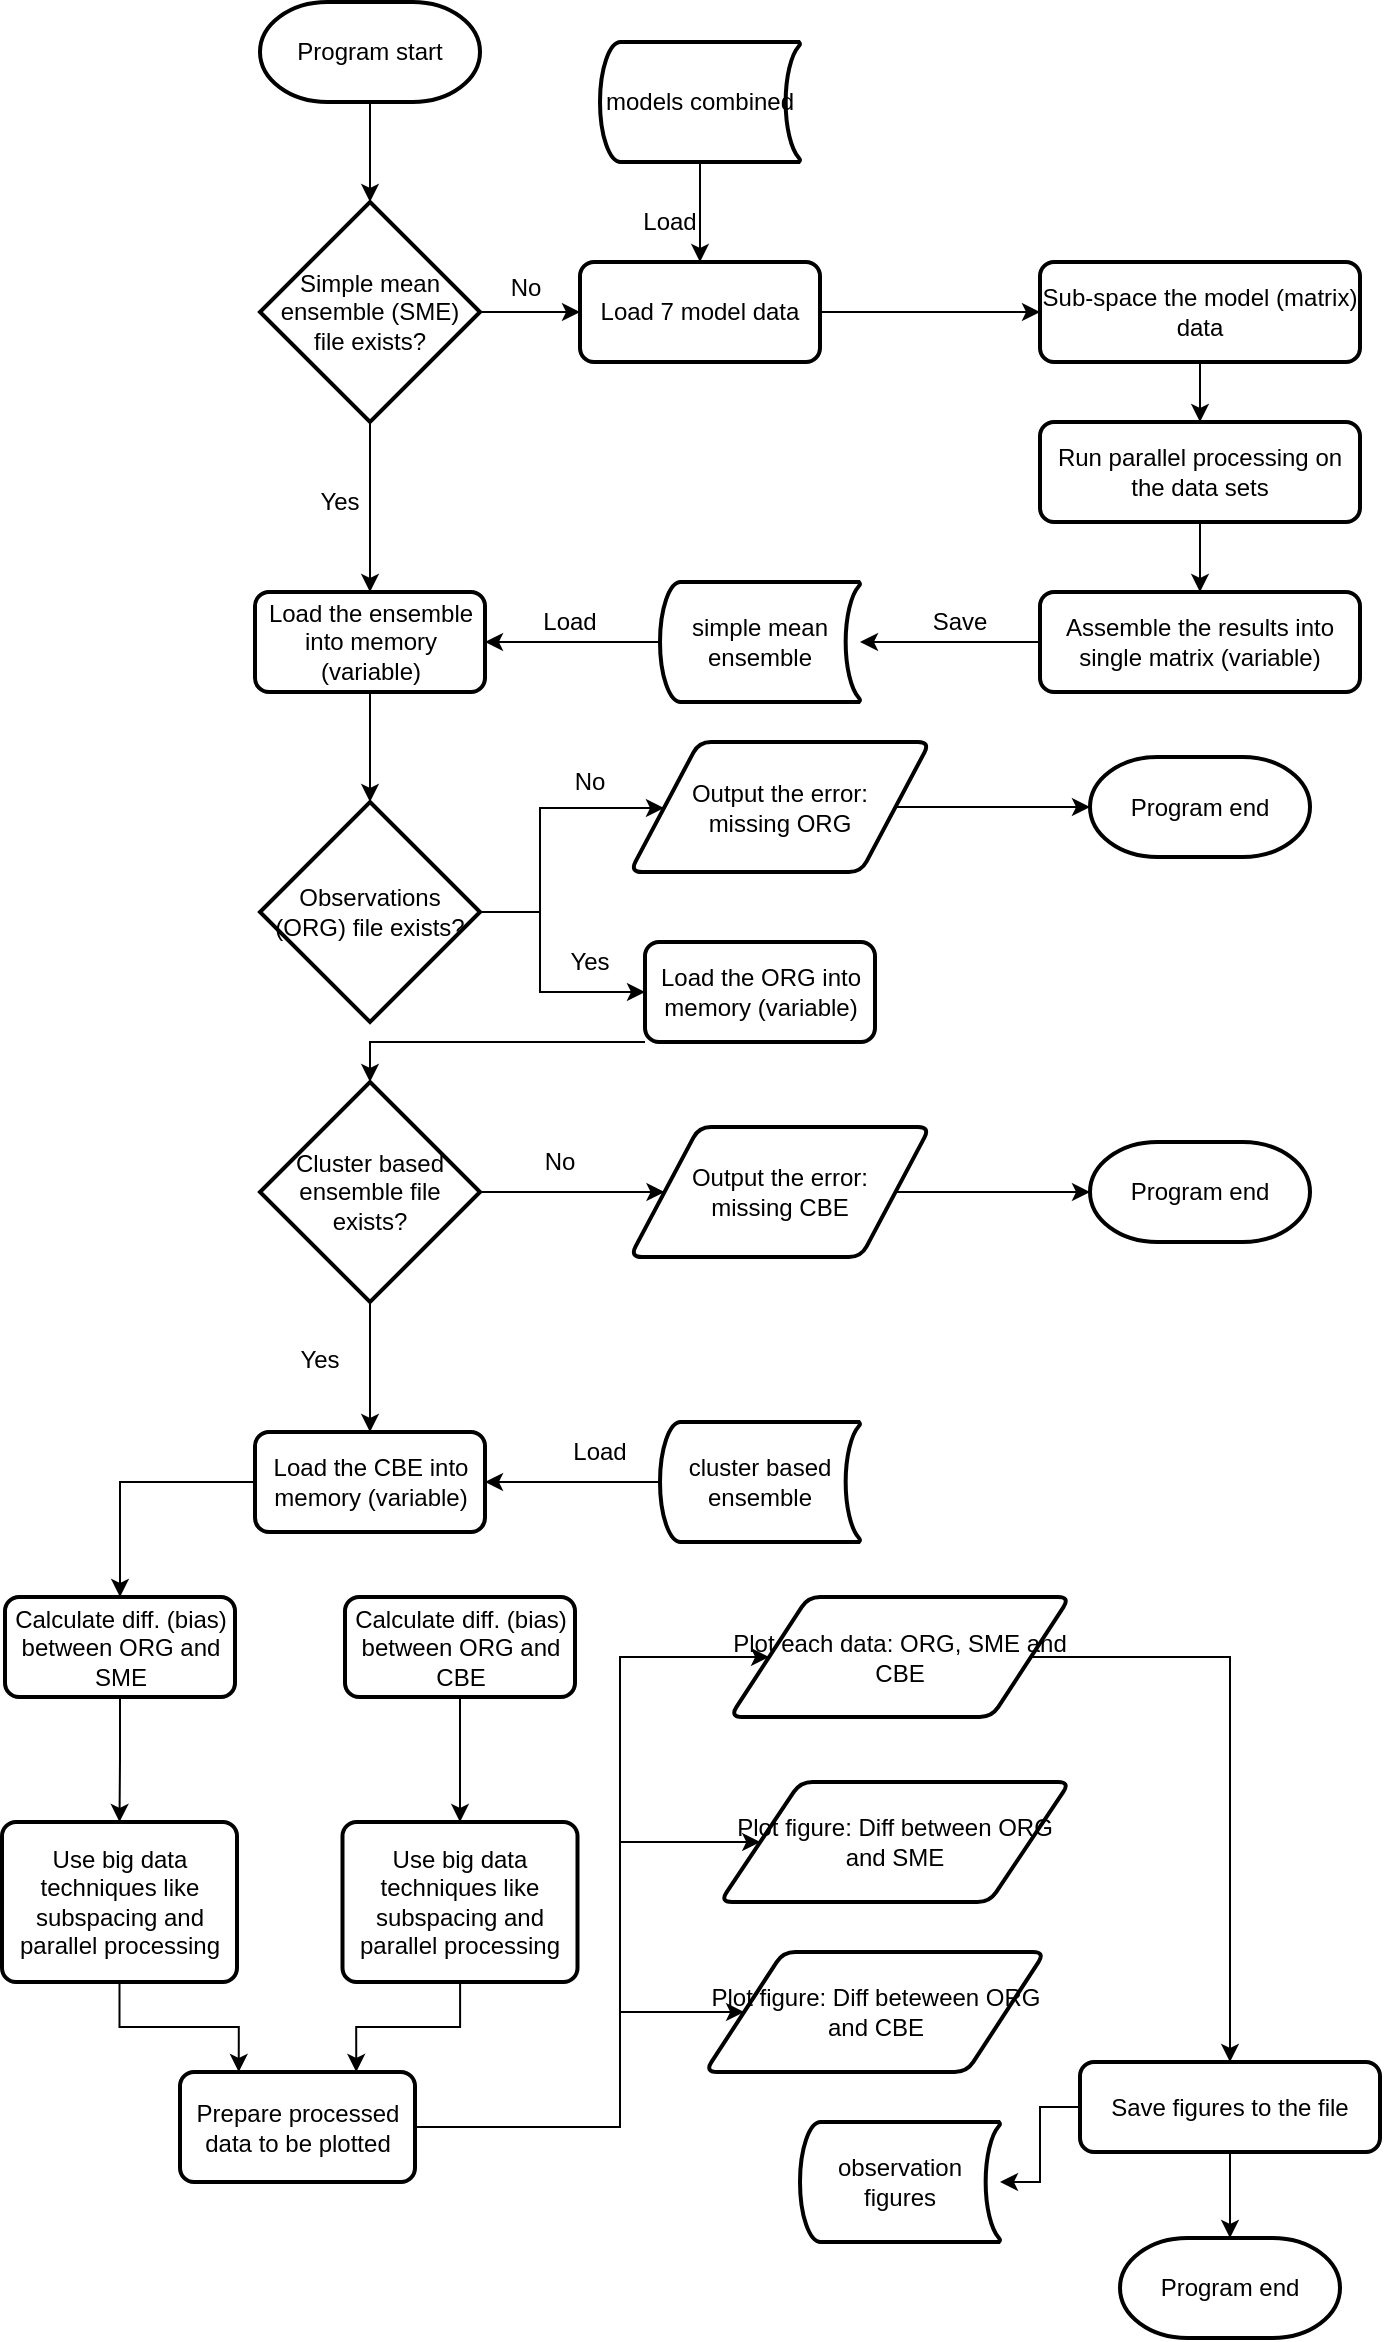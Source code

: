 <mxfile version="12.6.5" type="device"><diagram id="C5RBs43oDa-KdzZeNtuy" name="Page-1"><mxGraphModel dx="1024" dy="601" grid="1" gridSize="10" guides="1" tooltips="1" connect="1" arrows="1" fold="1" page="1" pageScale="1" pageWidth="827" pageHeight="1169" math="0" shadow="0"><root><mxCell id="WIyWlLk6GJQsqaUBKTNV-0"/><mxCell id="WIyWlLk6GJQsqaUBKTNV-1" parent="WIyWlLk6GJQsqaUBKTNV-0"/><mxCell id="qpFEkJ7Q2w2mQUoa2Wys-6" style="edgeStyle=orthogonalEdgeStyle;rounded=0;orthogonalLoop=1;jettySize=auto;html=1;entryX=0.5;entryY=0;entryDx=0;entryDy=0;entryPerimeter=0;" parent="WIyWlLk6GJQsqaUBKTNV-1" source="qpFEkJ7Q2w2mQUoa2Wys-4" target="qpFEkJ7Q2w2mQUoa2Wys-5" edge="1"><mxGeometry relative="1" as="geometry"/></mxCell><mxCell id="qpFEkJ7Q2w2mQUoa2Wys-4" value="Program start" style="strokeWidth=2;html=1;shape=mxgraph.flowchart.terminator;whiteSpace=wrap;" parent="WIyWlLk6GJQsqaUBKTNV-1" vertex="1"><mxGeometry x="180" y="610" width="110" height="50" as="geometry"/></mxCell><mxCell id="qpFEkJ7Q2w2mQUoa2Wys-9" style="edgeStyle=orthogonalEdgeStyle;rounded=0;orthogonalLoop=1;jettySize=auto;html=1;" parent="WIyWlLk6GJQsqaUBKTNV-1" source="qpFEkJ7Q2w2mQUoa2Wys-5" target="qpFEkJ7Q2w2mQUoa2Wys-8" edge="1"><mxGeometry relative="1" as="geometry"/></mxCell><mxCell id="qpFEkJ7Q2w2mQUoa2Wys-33" style="edgeStyle=orthogonalEdgeStyle;rounded=0;orthogonalLoop=1;jettySize=auto;html=1;" parent="WIyWlLk6GJQsqaUBKTNV-1" source="qpFEkJ7Q2w2mQUoa2Wys-5" target="qpFEkJ7Q2w2mQUoa2Wys-32" edge="1"><mxGeometry relative="1" as="geometry"/></mxCell><mxCell id="qpFEkJ7Q2w2mQUoa2Wys-5" value="Simple mean ensemble (SME) file exists?" style="strokeWidth=2;html=1;shape=mxgraph.flowchart.decision;whiteSpace=wrap;" parent="WIyWlLk6GJQsqaUBKTNV-1" vertex="1"><mxGeometry x="180" y="710" width="110" height="110" as="geometry"/></mxCell><mxCell id="68Xx7djX6JP5P7RP9_n_-7" style="edgeStyle=orthogonalEdgeStyle;rounded=0;orthogonalLoop=1;jettySize=auto;html=1;" edge="1" parent="WIyWlLk6GJQsqaUBKTNV-1" source="qpFEkJ7Q2w2mQUoa2Wys-8" target="68Xx7djX6JP5P7RP9_n_-1"><mxGeometry relative="1" as="geometry"/></mxCell><mxCell id="qpFEkJ7Q2w2mQUoa2Wys-8" value="Load the ensemble into memory (variable)" style="rounded=1;whiteSpace=wrap;html=1;absoluteArcSize=1;arcSize=14;strokeWidth=2;" parent="WIyWlLk6GJQsqaUBKTNV-1" vertex="1"><mxGeometry x="177.5" y="905" width="115" height="50" as="geometry"/></mxCell><mxCell id="qpFEkJ7Q2w2mQUoa2Wys-10" value="Yes" style="text;html=1;strokeColor=none;fillColor=none;align=center;verticalAlign=middle;whiteSpace=wrap;rounded=0;" parent="WIyWlLk6GJQsqaUBKTNV-1" vertex="1"><mxGeometry x="200" y="850" width="40" height="20" as="geometry"/></mxCell><mxCell id="qpFEkJ7Q2w2mQUoa2Wys-40" style="edgeStyle=orthogonalEdgeStyle;rounded=0;orthogonalLoop=1;jettySize=auto;html=1;" parent="WIyWlLk6GJQsqaUBKTNV-1" source="qpFEkJ7Q2w2mQUoa2Wys-11" target="qpFEkJ7Q2w2mQUoa2Wys-39" edge="1"><mxGeometry relative="1" as="geometry"/></mxCell><mxCell id="qpFEkJ7Q2w2mQUoa2Wys-11" value="Sub-space the model (matrix) data" style="rounded=1;whiteSpace=wrap;html=1;absoluteArcSize=1;arcSize=14;strokeWidth=2;" parent="WIyWlLk6GJQsqaUBKTNV-1" vertex="1"><mxGeometry x="570" y="740" width="160" height="50" as="geometry"/></mxCell><mxCell id="qpFEkJ7Q2w2mQUoa2Wys-15" value="No" style="text;html=1;strokeColor=none;fillColor=none;align=center;verticalAlign=middle;whiteSpace=wrap;rounded=0;" parent="WIyWlLk6GJQsqaUBKTNV-1" vertex="1"><mxGeometry x="292.5" y="743" width="40" height="20" as="geometry"/></mxCell><mxCell id="qpFEkJ7Q2w2mQUoa2Wys-16" value="Load" style="text;html=1;strokeColor=none;fillColor=none;align=center;verticalAlign=middle;whiteSpace=wrap;rounded=0;" parent="WIyWlLk6GJQsqaUBKTNV-1" vertex="1"><mxGeometry x="315" y="910" width="40" height="20" as="geometry"/></mxCell><mxCell id="qpFEkJ7Q2w2mQUoa2Wys-18" value="Save" style="text;html=1;strokeColor=none;fillColor=none;align=center;verticalAlign=middle;whiteSpace=wrap;rounded=0;" parent="WIyWlLk6GJQsqaUBKTNV-1" vertex="1"><mxGeometry x="510" y="910" width="40" height="20" as="geometry"/></mxCell><mxCell id="qpFEkJ7Q2w2mQUoa2Wys-24" style="edgeStyle=orthogonalEdgeStyle;rounded=0;orthogonalLoop=1;jettySize=auto;html=1;" parent="WIyWlLk6GJQsqaUBKTNV-1" source="qpFEkJ7Q2w2mQUoa2Wys-21" target="qpFEkJ7Q2w2mQUoa2Wys-23" edge="1"><mxGeometry relative="1" as="geometry"/></mxCell><mxCell id="qpFEkJ7Q2w2mQUoa2Wys-27" style="edgeStyle=orthogonalEdgeStyle;rounded=0;orthogonalLoop=1;jettySize=auto;html=1;" parent="WIyWlLk6GJQsqaUBKTNV-1" source="qpFEkJ7Q2w2mQUoa2Wys-21" target="qpFEkJ7Q2w2mQUoa2Wys-26" edge="1"><mxGeometry relative="1" as="geometry"/></mxCell><mxCell id="qpFEkJ7Q2w2mQUoa2Wys-21" value="Cluster based ensemble file exists?" style="strokeWidth=2;html=1;shape=mxgraph.flowchart.decision;whiteSpace=wrap;" parent="WIyWlLk6GJQsqaUBKTNV-1" vertex="1"><mxGeometry x="180" y="1150" width="110" height="110" as="geometry"/></mxCell><mxCell id="qpFEkJ7Q2w2mQUoa2Wys-46" style="edgeStyle=orthogonalEdgeStyle;rounded=0;orthogonalLoop=1;jettySize=auto;html=1;" parent="WIyWlLk6GJQsqaUBKTNV-1" source="qpFEkJ7Q2w2mQUoa2Wys-23" target="qpFEkJ7Q2w2mQUoa2Wys-45" edge="1"><mxGeometry relative="1" as="geometry"/></mxCell><mxCell id="qpFEkJ7Q2w2mQUoa2Wys-23" value="Output the error:&lt;br&gt;missing CBE" style="shape=parallelogram;html=1;strokeWidth=2;perimeter=parallelogramPerimeter;whiteSpace=wrap;rounded=1;arcSize=12;size=0.23;" parent="WIyWlLk6GJQsqaUBKTNV-1" vertex="1"><mxGeometry x="365" y="1172.5" width="150" height="65" as="geometry"/></mxCell><mxCell id="qpFEkJ7Q2w2mQUoa2Wys-25" value="No" style="text;html=1;strokeColor=none;fillColor=none;align=center;verticalAlign=middle;whiteSpace=wrap;rounded=0;" parent="WIyWlLk6GJQsqaUBKTNV-1" vertex="1"><mxGeometry x="310" y="1180" width="40" height="20" as="geometry"/></mxCell><mxCell id="qpFEkJ7Q2w2mQUoa2Wys-56" style="edgeStyle=orthogonalEdgeStyle;rounded=0;orthogonalLoop=1;jettySize=auto;html=1;" parent="WIyWlLk6GJQsqaUBKTNV-1" source="qpFEkJ7Q2w2mQUoa2Wys-26" target="qpFEkJ7Q2w2mQUoa2Wys-47" edge="1"><mxGeometry relative="1" as="geometry"/></mxCell><mxCell id="qpFEkJ7Q2w2mQUoa2Wys-26" value="Load the CBE into memory (variable)" style="rounded=1;whiteSpace=wrap;html=1;absoluteArcSize=1;arcSize=14;strokeWidth=2;" parent="WIyWlLk6GJQsqaUBKTNV-1" vertex="1"><mxGeometry x="177.5" y="1325" width="115" height="50" as="geometry"/></mxCell><mxCell id="qpFEkJ7Q2w2mQUoa2Wys-30" value="Load" style="text;html=1;strokeColor=none;fillColor=none;align=center;verticalAlign=middle;whiteSpace=wrap;rounded=0;" parent="WIyWlLk6GJQsqaUBKTNV-1" vertex="1"><mxGeometry x="330" y="1325" width="40" height="20" as="geometry"/></mxCell><mxCell id="qpFEkJ7Q2w2mQUoa2Wys-31" value="Yes" style="text;html=1;strokeColor=none;fillColor=none;align=center;verticalAlign=middle;whiteSpace=wrap;rounded=0;" parent="WIyWlLk6GJQsqaUBKTNV-1" vertex="1"><mxGeometry x="190" y="1279" width="40" height="20" as="geometry"/></mxCell><mxCell id="qpFEkJ7Q2w2mQUoa2Wys-38" style="edgeStyle=orthogonalEdgeStyle;rounded=0;orthogonalLoop=1;jettySize=auto;html=1;entryX=0;entryY=0.5;entryDx=0;entryDy=0;" parent="WIyWlLk6GJQsqaUBKTNV-1" source="qpFEkJ7Q2w2mQUoa2Wys-32" target="qpFEkJ7Q2w2mQUoa2Wys-11" edge="1"><mxGeometry relative="1" as="geometry"/></mxCell><mxCell id="qpFEkJ7Q2w2mQUoa2Wys-32" value="Load 7 model data" style="rounded=1;whiteSpace=wrap;html=1;absoluteArcSize=1;arcSize=14;strokeWidth=2;" parent="WIyWlLk6GJQsqaUBKTNV-1" vertex="1"><mxGeometry x="340" y="740" width="120" height="50" as="geometry"/></mxCell><mxCell id="qpFEkJ7Q2w2mQUoa2Wys-37" value="Load" style="text;html=1;strokeColor=none;fillColor=none;align=center;verticalAlign=middle;whiteSpace=wrap;rounded=0;" parent="WIyWlLk6GJQsqaUBKTNV-1" vertex="1"><mxGeometry x="365" y="710" width="40" height="20" as="geometry"/></mxCell><mxCell id="qpFEkJ7Q2w2mQUoa2Wys-42" style="edgeStyle=orthogonalEdgeStyle;rounded=0;orthogonalLoop=1;jettySize=auto;html=1;" parent="WIyWlLk6GJQsqaUBKTNV-1" source="qpFEkJ7Q2w2mQUoa2Wys-39" target="qpFEkJ7Q2w2mQUoa2Wys-41" edge="1"><mxGeometry relative="1" as="geometry"/></mxCell><mxCell id="qpFEkJ7Q2w2mQUoa2Wys-39" value="Run parallel processing on the data sets" style="rounded=1;whiteSpace=wrap;html=1;absoluteArcSize=1;arcSize=14;strokeWidth=2;" parent="WIyWlLk6GJQsqaUBKTNV-1" vertex="1"><mxGeometry x="570" y="820" width="160" height="50" as="geometry"/></mxCell><mxCell id="qpFEkJ7Q2w2mQUoa2Wys-65" style="edgeStyle=orthogonalEdgeStyle;rounded=0;orthogonalLoop=1;jettySize=auto;html=1;" parent="WIyWlLk6GJQsqaUBKTNV-1" source="qpFEkJ7Q2w2mQUoa2Wys-41" target="qpFEkJ7Q2w2mQUoa2Wys-64" edge="1"><mxGeometry relative="1" as="geometry"/></mxCell><mxCell id="qpFEkJ7Q2w2mQUoa2Wys-41" value="Assemble the results into single matrix (variable)" style="rounded=1;whiteSpace=wrap;html=1;absoluteArcSize=1;arcSize=14;strokeWidth=2;" parent="WIyWlLk6GJQsqaUBKTNV-1" vertex="1"><mxGeometry x="570" y="905" width="160" height="50" as="geometry"/></mxCell><mxCell id="qpFEkJ7Q2w2mQUoa2Wys-45" value="Program end" style="strokeWidth=2;html=1;shape=mxgraph.flowchart.terminator;whiteSpace=wrap;" parent="WIyWlLk6GJQsqaUBKTNV-1" vertex="1"><mxGeometry x="595" y="1180" width="110" height="50" as="geometry"/></mxCell><mxCell id="68Xx7djX6JP5P7RP9_n_-24" style="edgeStyle=orthogonalEdgeStyle;rounded=0;orthogonalLoop=1;jettySize=auto;html=1;" edge="1" parent="WIyWlLk6GJQsqaUBKTNV-1" source="qpFEkJ7Q2w2mQUoa2Wys-47" target="68Xx7djX6JP5P7RP9_n_-21"><mxGeometry relative="1" as="geometry"/></mxCell><mxCell id="qpFEkJ7Q2w2mQUoa2Wys-47" value="Calculate diff. (bias) between ORG and SME" style="rounded=1;whiteSpace=wrap;html=1;absoluteArcSize=1;arcSize=14;strokeWidth=2;" parent="WIyWlLk6GJQsqaUBKTNV-1" vertex="1"><mxGeometry x="52.5" y="1407.5" width="115" height="50" as="geometry"/></mxCell><mxCell id="qpFEkJ7Q2w2mQUoa2Wys-54" style="edgeStyle=orthogonalEdgeStyle;rounded=0;orthogonalLoop=1;jettySize=auto;html=1;" parent="WIyWlLk6GJQsqaUBKTNV-1" target="qpFEkJ7Q2w2mQUoa2Wys-51" edge="1"><mxGeometry relative="1" as="geometry"><mxPoint x="110" y="1537.5" as="sourcePoint"/></mxGeometry></mxCell><mxCell id="qpFEkJ7Q2w2mQUoa2Wys-55" style="edgeStyle=orthogonalEdgeStyle;rounded=0;orthogonalLoop=1;jettySize=auto;html=1;" parent="WIyWlLk6GJQsqaUBKTNV-1" target="qpFEkJ7Q2w2mQUoa2Wys-52" edge="1"><mxGeometry relative="1" as="geometry"><mxPoint x="110" y="1617.5" as="sourcePoint"/></mxGeometry></mxCell><mxCell id="qpFEkJ7Q2w2mQUoa2Wys-63" style="edgeStyle=orthogonalEdgeStyle;rounded=0;orthogonalLoop=1;jettySize=auto;html=1;" parent="WIyWlLk6GJQsqaUBKTNV-1" source="qpFEkJ7Q2w2mQUoa2Wys-62" target="qpFEkJ7Q2w2mQUoa2Wys-26" edge="1"><mxGeometry relative="1" as="geometry"/></mxCell><mxCell id="qpFEkJ7Q2w2mQUoa2Wys-62" value="&lt;span style=&quot;white-space: normal&quot;&gt;cluster based ensemble&lt;/span&gt;" style="strokeWidth=2;html=1;shape=mxgraph.flowchart.stored_data;whiteSpace=wrap;" parent="WIyWlLk6GJQsqaUBKTNV-1" vertex="1"><mxGeometry x="380" y="1320" width="100" height="60" as="geometry"/></mxCell><mxCell id="qpFEkJ7Q2w2mQUoa2Wys-66" style="edgeStyle=orthogonalEdgeStyle;rounded=0;orthogonalLoop=1;jettySize=auto;html=1;" parent="WIyWlLk6GJQsqaUBKTNV-1" source="qpFEkJ7Q2w2mQUoa2Wys-64" target="qpFEkJ7Q2w2mQUoa2Wys-8" edge="1"><mxGeometry relative="1" as="geometry"/></mxCell><mxCell id="qpFEkJ7Q2w2mQUoa2Wys-64" value="&lt;span style=&quot;white-space: normal&quot;&gt;simple mean ensemble&lt;/span&gt;" style="strokeWidth=2;html=1;shape=mxgraph.flowchart.stored_data;whiteSpace=wrap;" parent="WIyWlLk6GJQsqaUBKTNV-1" vertex="1"><mxGeometry x="380" y="900" width="100" height="60" as="geometry"/></mxCell><mxCell id="qpFEkJ7Q2w2mQUoa2Wys-69" style="edgeStyle=orthogonalEdgeStyle;rounded=0;orthogonalLoop=1;jettySize=auto;html=1;" parent="WIyWlLk6GJQsqaUBKTNV-1" source="qpFEkJ7Q2w2mQUoa2Wys-68" target="qpFEkJ7Q2w2mQUoa2Wys-32" edge="1"><mxGeometry relative="1" as="geometry"/></mxCell><mxCell id="qpFEkJ7Q2w2mQUoa2Wys-68" value="&lt;span style=&quot;white-space: normal&quot;&gt;models combined&lt;/span&gt;" style="strokeWidth=2;html=1;shape=mxgraph.flowchart.stored_data;whiteSpace=wrap;" parent="WIyWlLk6GJQsqaUBKTNV-1" vertex="1"><mxGeometry x="350" y="630" width="100" height="60" as="geometry"/></mxCell><mxCell id="qpFEkJ7Q2w2mQUoa2Wys-103" style="edgeStyle=orthogonalEdgeStyle;rounded=0;orthogonalLoop=1;jettySize=auto;html=1;" parent="WIyWlLk6GJQsqaUBKTNV-1" source="qpFEkJ7Q2w2mQUoa2Wys-93" target="qpFEkJ7Q2w2mQUoa2Wys-102" edge="1"><mxGeometry relative="1" as="geometry"/></mxCell><mxCell id="qpFEkJ7Q2w2mQUoa2Wys-93" value="&lt;span style=&quot;white-space: normal&quot;&gt;Plot each data: ORG, SME and CBE&lt;/span&gt;" style="shape=parallelogram;html=1;strokeWidth=2;perimeter=parallelogramPerimeter;whiteSpace=wrap;rounded=1;arcSize=12;size=0.23;" parent="WIyWlLk6GJQsqaUBKTNV-1" vertex="1"><mxGeometry x="415" y="1407.5" width="170" height="60" as="geometry"/></mxCell><mxCell id="qpFEkJ7Q2w2mQUoa2Wys-94" value="Plot figure: Diff between ORG and SME" style="shape=parallelogram;html=1;strokeWidth=2;perimeter=parallelogramPerimeter;whiteSpace=wrap;rounded=1;arcSize=12;size=0.23;" parent="WIyWlLk6GJQsqaUBKTNV-1" vertex="1"><mxGeometry x="410" y="1500" width="175" height="60" as="geometry"/></mxCell><mxCell id="qpFEkJ7Q2w2mQUoa2Wys-95" value="Plot figure: Diff beteween ORG and CBE" style="shape=parallelogram;html=1;strokeWidth=2;perimeter=parallelogramPerimeter;whiteSpace=wrap;rounded=1;arcSize=12;size=0.23;" parent="WIyWlLk6GJQsqaUBKTNV-1" vertex="1"><mxGeometry x="402.5" y="1585" width="170" height="60" as="geometry"/></mxCell><mxCell id="qpFEkJ7Q2w2mQUoa2Wys-109" style="edgeStyle=orthogonalEdgeStyle;rounded=0;orthogonalLoop=1;jettySize=auto;html=1;" parent="WIyWlLk6GJQsqaUBKTNV-1" source="qpFEkJ7Q2w2mQUoa2Wys-102" target="qpFEkJ7Q2w2mQUoa2Wys-108" edge="1"><mxGeometry relative="1" as="geometry"/></mxCell><mxCell id="qpFEkJ7Q2w2mQUoa2Wys-112" style="edgeStyle=orthogonalEdgeStyle;rounded=0;orthogonalLoop=1;jettySize=auto;html=1;" parent="WIyWlLk6GJQsqaUBKTNV-1" source="qpFEkJ7Q2w2mQUoa2Wys-102" target="qpFEkJ7Q2w2mQUoa2Wys-110" edge="1"><mxGeometry relative="1" as="geometry"/></mxCell><mxCell id="qpFEkJ7Q2w2mQUoa2Wys-102" value="Save figures to the file" style="rounded=1;whiteSpace=wrap;html=1;absoluteArcSize=1;arcSize=14;strokeWidth=2;" parent="WIyWlLk6GJQsqaUBKTNV-1" vertex="1"><mxGeometry x="590" y="1640" width="150" height="45" as="geometry"/></mxCell><mxCell id="qpFEkJ7Q2w2mQUoa2Wys-108" value="observation figures" style="strokeWidth=2;html=1;shape=mxgraph.flowchart.stored_data;whiteSpace=wrap;" parent="WIyWlLk6GJQsqaUBKTNV-1" vertex="1"><mxGeometry x="450" y="1670" width="100" height="60" as="geometry"/></mxCell><mxCell id="qpFEkJ7Q2w2mQUoa2Wys-110" value="Program end" style="strokeWidth=2;html=1;shape=mxgraph.flowchart.terminator;whiteSpace=wrap;" parent="WIyWlLk6GJQsqaUBKTNV-1" vertex="1"><mxGeometry x="610" y="1728" width="110" height="50" as="geometry"/></mxCell><mxCell id="68Xx7djX6JP5P7RP9_n_-0" style="edgeStyle=orthogonalEdgeStyle;rounded=0;orthogonalLoop=1;jettySize=auto;html=1;" edge="1" parent="WIyWlLk6GJQsqaUBKTNV-1" source="68Xx7djX6JP5P7RP9_n_-1" target="68Xx7djX6JP5P7RP9_n_-3"><mxGeometry relative="1" as="geometry"><Array as="points"><mxPoint x="320" y="1065"/><mxPoint x="320" y="1013"/></Array></mxGeometry></mxCell><mxCell id="68Xx7djX6JP5P7RP9_n_-9" style="edgeStyle=orthogonalEdgeStyle;rounded=0;orthogonalLoop=1;jettySize=auto;html=1;" edge="1" parent="WIyWlLk6GJQsqaUBKTNV-1" source="68Xx7djX6JP5P7RP9_n_-1" target="68Xx7djX6JP5P7RP9_n_-8"><mxGeometry relative="1" as="geometry"><Array as="points"><mxPoint x="320" y="1065"/><mxPoint x="320" y="1105"/></Array></mxGeometry></mxCell><mxCell id="68Xx7djX6JP5P7RP9_n_-1" value="Observations (ORG) file exists?" style="strokeWidth=2;html=1;shape=mxgraph.flowchart.decision;whiteSpace=wrap;" vertex="1" parent="WIyWlLk6GJQsqaUBKTNV-1"><mxGeometry x="180" y="1010" width="110" height="110" as="geometry"/></mxCell><mxCell id="68Xx7djX6JP5P7RP9_n_-2" style="edgeStyle=orthogonalEdgeStyle;rounded=0;orthogonalLoop=1;jettySize=auto;html=1;" edge="1" parent="WIyWlLk6GJQsqaUBKTNV-1" source="68Xx7djX6JP5P7RP9_n_-3" target="68Xx7djX6JP5P7RP9_n_-5"><mxGeometry relative="1" as="geometry"/></mxCell><mxCell id="68Xx7djX6JP5P7RP9_n_-3" value="Output the error:&lt;br&gt;missing ORG" style="shape=parallelogram;html=1;strokeWidth=2;perimeter=parallelogramPerimeter;whiteSpace=wrap;rounded=1;arcSize=12;size=0.23;" vertex="1" parent="WIyWlLk6GJQsqaUBKTNV-1"><mxGeometry x="365" y="980" width="150" height="65" as="geometry"/></mxCell><mxCell id="68Xx7djX6JP5P7RP9_n_-4" value="No" style="text;html=1;strokeColor=none;fillColor=none;align=center;verticalAlign=middle;whiteSpace=wrap;rounded=0;" vertex="1" parent="WIyWlLk6GJQsqaUBKTNV-1"><mxGeometry x="325" y="990" width="40" height="20" as="geometry"/></mxCell><mxCell id="68Xx7djX6JP5P7RP9_n_-5" value="Program end" style="strokeWidth=2;html=1;shape=mxgraph.flowchart.terminator;whiteSpace=wrap;" vertex="1" parent="WIyWlLk6GJQsqaUBKTNV-1"><mxGeometry x="595" y="987.5" width="110" height="50" as="geometry"/></mxCell><mxCell id="68Xx7djX6JP5P7RP9_n_-12" style="edgeStyle=orthogonalEdgeStyle;rounded=0;orthogonalLoop=1;jettySize=auto;html=1;exitX=0;exitY=1;exitDx=0;exitDy=0;entryX=0.5;entryY=0;entryDx=0;entryDy=0;entryPerimeter=0;" edge="1" parent="WIyWlLk6GJQsqaUBKTNV-1" source="68Xx7djX6JP5P7RP9_n_-8" target="qpFEkJ7Q2w2mQUoa2Wys-21"><mxGeometry relative="1" as="geometry"><Array as="points"><mxPoint x="235" y="1130"/></Array></mxGeometry></mxCell><mxCell id="68Xx7djX6JP5P7RP9_n_-8" value="Load the ORG into memory (variable)" style="rounded=1;whiteSpace=wrap;html=1;absoluteArcSize=1;arcSize=14;strokeWidth=2;" vertex="1" parent="WIyWlLk6GJQsqaUBKTNV-1"><mxGeometry x="372.5" y="1080" width="115" height="50" as="geometry"/></mxCell><mxCell id="68Xx7djX6JP5P7RP9_n_-10" value="Yes" style="text;html=1;strokeColor=none;fillColor=none;align=center;verticalAlign=middle;whiteSpace=wrap;rounded=0;" vertex="1" parent="WIyWlLk6GJQsqaUBKTNV-1"><mxGeometry x="325" y="1080" width="40" height="20" as="geometry"/></mxCell><mxCell id="68Xx7djX6JP5P7RP9_n_-23" style="edgeStyle=orthogonalEdgeStyle;rounded=0;orthogonalLoop=1;jettySize=auto;html=1;entryX=0.5;entryY=0;entryDx=0;entryDy=0;" edge="1" parent="WIyWlLk6GJQsqaUBKTNV-1" source="68Xx7djX6JP5P7RP9_n_-14" target="68Xx7djX6JP5P7RP9_n_-22"><mxGeometry relative="1" as="geometry"/></mxCell><mxCell id="68Xx7djX6JP5P7RP9_n_-14" value="Calculate diff. (bias) between ORG and CBE" style="rounded=1;whiteSpace=wrap;html=1;absoluteArcSize=1;arcSize=14;strokeWidth=2;" vertex="1" parent="WIyWlLk6GJQsqaUBKTNV-1"><mxGeometry x="222.5" y="1407.5" width="115" height="50" as="geometry"/></mxCell><mxCell id="68Xx7djX6JP5P7RP9_n_-15" style="edgeStyle=orthogonalEdgeStyle;rounded=0;orthogonalLoop=1;jettySize=auto;html=1;" edge="1" parent="WIyWlLk6GJQsqaUBKTNV-1" target="68Xx7djX6JP5P7RP9_n_-18"><mxGeometry relative="1" as="geometry"><mxPoint x="280" y="1537.5" as="sourcePoint"/></mxGeometry></mxCell><mxCell id="68Xx7djX6JP5P7RP9_n_-17" style="edgeStyle=orthogonalEdgeStyle;rounded=0;orthogonalLoop=1;jettySize=auto;html=1;" edge="1" parent="WIyWlLk6GJQsqaUBKTNV-1" target="68Xx7djX6JP5P7RP9_n_-20"><mxGeometry relative="1" as="geometry"><mxPoint x="280" y="1617.5" as="sourcePoint"/></mxGeometry></mxCell><mxCell id="68Xx7djX6JP5P7RP9_n_-27" style="edgeStyle=orthogonalEdgeStyle;rounded=0;orthogonalLoop=1;jettySize=auto;html=1;entryX=0.25;entryY=0;entryDx=0;entryDy=0;" edge="1" parent="WIyWlLk6GJQsqaUBKTNV-1" source="68Xx7djX6JP5P7RP9_n_-21" target="68Xx7djX6JP5P7RP9_n_-26"><mxGeometry relative="1" as="geometry"/></mxCell><mxCell id="68Xx7djX6JP5P7RP9_n_-21" value="Use big data techniques like subspacing and parallel processing" style="rounded=1;whiteSpace=wrap;html=1;absoluteArcSize=1;arcSize=14;strokeWidth=2;" vertex="1" parent="WIyWlLk6GJQsqaUBKTNV-1"><mxGeometry x="51" y="1520" width="117.5" height="80" as="geometry"/></mxCell><mxCell id="68Xx7djX6JP5P7RP9_n_-28" style="edgeStyle=orthogonalEdgeStyle;rounded=0;orthogonalLoop=1;jettySize=auto;html=1;entryX=0.75;entryY=0;entryDx=0;entryDy=0;" edge="1" parent="WIyWlLk6GJQsqaUBKTNV-1" source="68Xx7djX6JP5P7RP9_n_-22" target="68Xx7djX6JP5P7RP9_n_-26"><mxGeometry relative="1" as="geometry"/></mxCell><mxCell id="68Xx7djX6JP5P7RP9_n_-22" value="Use big data techniques like subspacing and parallel processing" style="rounded=1;whiteSpace=wrap;html=1;absoluteArcSize=1;arcSize=14;strokeWidth=2;" vertex="1" parent="WIyWlLk6GJQsqaUBKTNV-1"><mxGeometry x="221.25" y="1520" width="117.5" height="80" as="geometry"/></mxCell><mxCell id="68Xx7djX6JP5P7RP9_n_-29" style="edgeStyle=orthogonalEdgeStyle;rounded=0;orthogonalLoop=1;jettySize=auto;html=1;entryX=0;entryY=0.5;entryDx=0;entryDy=0;" edge="1" parent="WIyWlLk6GJQsqaUBKTNV-1" source="68Xx7djX6JP5P7RP9_n_-26" target="qpFEkJ7Q2w2mQUoa2Wys-95"><mxGeometry relative="1" as="geometry"><Array as="points"><mxPoint x="360" y="1673"/><mxPoint x="360" y="1615"/></Array></mxGeometry></mxCell><mxCell id="68Xx7djX6JP5P7RP9_n_-30" style="edgeStyle=orthogonalEdgeStyle;rounded=0;orthogonalLoop=1;jettySize=auto;html=1;entryX=0;entryY=0.5;entryDx=0;entryDy=0;" edge="1" parent="WIyWlLk6GJQsqaUBKTNV-1" source="68Xx7djX6JP5P7RP9_n_-26" target="qpFEkJ7Q2w2mQUoa2Wys-94"><mxGeometry relative="1" as="geometry"><Array as="points"><mxPoint x="360" y="1673"/><mxPoint x="360" y="1530"/></Array></mxGeometry></mxCell><mxCell id="68Xx7djX6JP5P7RP9_n_-31" style="edgeStyle=orthogonalEdgeStyle;rounded=0;orthogonalLoop=1;jettySize=auto;html=1;entryX=0;entryY=0.5;entryDx=0;entryDy=0;" edge="1" parent="WIyWlLk6GJQsqaUBKTNV-1" source="68Xx7djX6JP5P7RP9_n_-26" target="qpFEkJ7Q2w2mQUoa2Wys-93"><mxGeometry relative="1" as="geometry"><Array as="points"><mxPoint x="360" y="1673"/><mxPoint x="360" y="1438"/></Array></mxGeometry></mxCell><mxCell id="68Xx7djX6JP5P7RP9_n_-26" value="Prepare processed data to be plotted" style="rounded=1;whiteSpace=wrap;html=1;absoluteArcSize=1;arcSize=14;strokeWidth=2;" vertex="1" parent="WIyWlLk6GJQsqaUBKTNV-1"><mxGeometry x="140" y="1645" width="117.5" height="55" as="geometry"/></mxCell></root></mxGraphModel></diagram></mxfile>